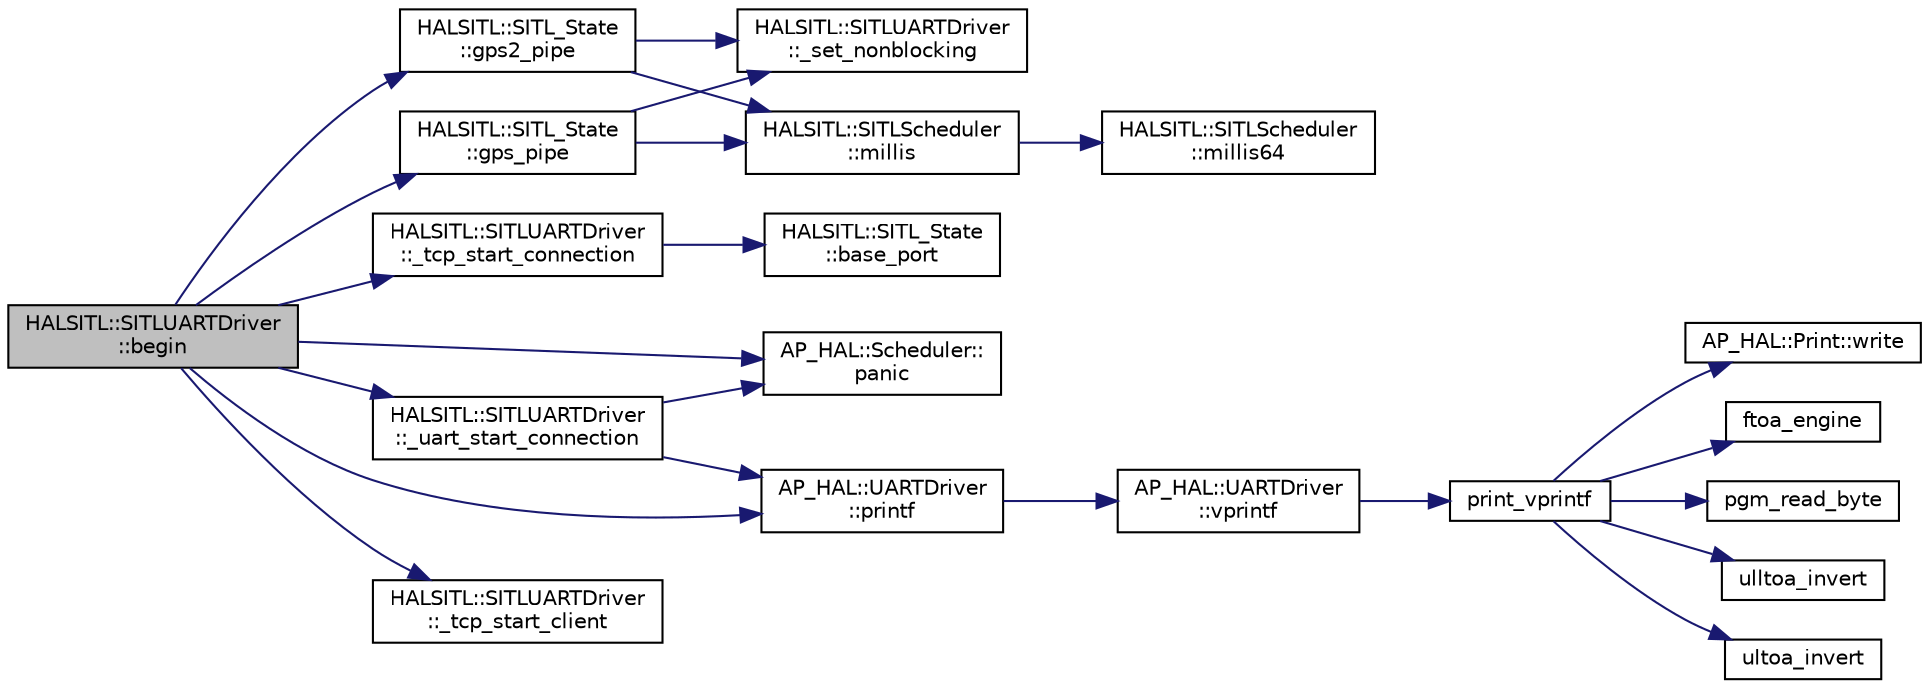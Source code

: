 digraph "HALSITL::SITLUARTDriver::begin"
{
 // INTERACTIVE_SVG=YES
  edge [fontname="Helvetica",fontsize="10",labelfontname="Helvetica",labelfontsize="10"];
  node [fontname="Helvetica",fontsize="10",shape=record];
  rankdir="LR";
  Node1 [label="HALSITL::SITLUARTDriver\l::begin",height=0.2,width=0.4,color="black", fillcolor="grey75", style="filled", fontcolor="black"];
  Node1 -> Node2 [color="midnightblue",fontsize="10",style="solid",fontname="Helvetica"];
  Node2 [label="HALSITL::SITL_State\l::gps_pipe",height=0.2,width=0.4,color="black", fillcolor="white", style="filled",URL="$classHALSITL_1_1SITL__State.html#a57e8a50d102e4af110bb5701bd5a9a8b"];
  Node2 -> Node3 [color="midnightblue",fontsize="10",style="solid",fontname="Helvetica"];
  Node3 [label="HALSITL::SITLScheduler\l::millis",height=0.2,width=0.4,color="black", fillcolor="white", style="filled",URL="$classHALSITL_1_1SITLScheduler.html#a2ccbecf98819cc56688e612e35ac88a3"];
  Node3 -> Node4 [color="midnightblue",fontsize="10",style="solid",fontname="Helvetica"];
  Node4 [label="HALSITL::SITLScheduler\l::millis64",height=0.2,width=0.4,color="black", fillcolor="white", style="filled",URL="$classHALSITL_1_1SITLScheduler.html#a5c579b0b0bba800b723713fad5e66010"];
  Node2 -> Node5 [color="midnightblue",fontsize="10",style="solid",fontname="Helvetica"];
  Node5 [label="HALSITL::SITLUARTDriver\l::_set_nonblocking",height=0.2,width=0.4,color="black", fillcolor="white", style="filled",URL="$classHALSITL_1_1SITLUARTDriver.html#a3fa6a0d092196114f352e2f376425169"];
  Node1 -> Node6 [color="midnightblue",fontsize="10",style="solid",fontname="Helvetica"];
  Node6 [label="HALSITL::SITL_State\l::gps2_pipe",height=0.2,width=0.4,color="black", fillcolor="white", style="filled",URL="$classHALSITL_1_1SITL__State.html#ac8fc11db5fb88d100f2bd0af12ceb603"];
  Node6 -> Node3 [color="midnightblue",fontsize="10",style="solid",fontname="Helvetica"];
  Node6 -> Node5 [color="midnightblue",fontsize="10",style="solid",fontname="Helvetica"];
  Node1 -> Node7 [color="midnightblue",fontsize="10",style="solid",fontname="Helvetica"];
  Node7 [label="HALSITL::SITLUARTDriver\l::_tcp_start_connection",height=0.2,width=0.4,color="black", fillcolor="white", style="filled",URL="$classHALSITL_1_1SITLUARTDriver.html#a3e766dd16cc5557fcf46e46c20bc6093"];
  Node7 -> Node8 [color="midnightblue",fontsize="10",style="solid",fontname="Helvetica"];
  Node8 [label="HALSITL::SITL_State\l::base_port",height=0.2,width=0.4,color="black", fillcolor="white", style="filled",URL="$classHALSITL_1_1SITL__State.html#a31f6d147c6dc3954eb1ec0a535a85014"];
  Node1 -> Node9 [color="midnightblue",fontsize="10",style="solid",fontname="Helvetica"];
  Node9 [label="AP_HAL::Scheduler::\lpanic",height=0.2,width=0.4,color="black", fillcolor="white", style="filled",URL="$classAP__HAL_1_1Scheduler.html#ac08c02070405b6cc1d7241025acb5101"];
  Node1 -> Node10 [color="midnightblue",fontsize="10",style="solid",fontname="Helvetica"];
  Node10 [label="HALSITL::SITLUARTDriver\l::_tcp_start_client",height=0.2,width=0.4,color="black", fillcolor="white", style="filled",URL="$classHALSITL_1_1SITLUARTDriver.html#a17abc57577ffd4d90a01610f1bb2d9e4"];
  Node1 -> Node11 [color="midnightblue",fontsize="10",style="solid",fontname="Helvetica"];
  Node11 [label="AP_HAL::UARTDriver\l::printf",height=0.2,width=0.4,color="black", fillcolor="white", style="filled",URL="$classAP__HAL_1_1UARTDriver.html#a65c7824b8877f7a2f79365c8ffae8f56"];
  Node11 -> Node12 [color="midnightblue",fontsize="10",style="solid",fontname="Helvetica"];
  Node12 [label="AP_HAL::UARTDriver\l::vprintf",height=0.2,width=0.4,color="black", fillcolor="white", style="filled",URL="$classAP__HAL_1_1UARTDriver.html#aa8abfb6d6641299472c29ac1edde559f"];
  Node12 -> Node13 [color="midnightblue",fontsize="10",style="solid",fontname="Helvetica"];
  Node13 [label="print_vprintf",height=0.2,width=0.4,color="black", fillcolor="white", style="filled",URL="$print__vprintf_8cpp.html#a473b9349f4b086b552a21eb8fe057016"];
  Node13 -> Node14 [color="midnightblue",fontsize="10",style="solid",fontname="Helvetica"];
  Node14 [label="AP_HAL::Print::write",height=0.2,width=0.4,color="black", fillcolor="white", style="filled",URL="$classAP__HAL_1_1Print.html#acc65391952a43334f8f5c9bef341f501"];
  Node13 -> Node15 [color="midnightblue",fontsize="10",style="solid",fontname="Helvetica"];
  Node15 [label="ftoa_engine",height=0.2,width=0.4,color="black", fillcolor="white", style="filled",URL="$ftoa__engine_8cpp.html#a1c28234da8f20b43c85890d4bb452947"];
  Node13 -> Node16 [color="midnightblue",fontsize="10",style="solid",fontname="Helvetica"];
  Node16 [label="pgm_read_byte",height=0.2,width=0.4,color="black", fillcolor="white", style="filled",URL="$AP__Progmem_8h.html#a1514e0408e036062b4af844baaf567da"];
  Node13 -> Node17 [color="midnightblue",fontsize="10",style="solid",fontname="Helvetica"];
  Node17 [label="ulltoa_invert",height=0.2,width=0.4,color="black", fillcolor="white", style="filled",URL="$utoa__invert_8cpp.html#a34926f552460b47c414ec4d83b32815c"];
  Node13 -> Node18 [color="midnightblue",fontsize="10",style="solid",fontname="Helvetica"];
  Node18 [label="ultoa_invert",height=0.2,width=0.4,color="black", fillcolor="white", style="filled",URL="$utoa__invert_8cpp.html#a5d99bba8e697c1e11da489d88fca8559"];
  Node1 -> Node19 [color="midnightblue",fontsize="10",style="solid",fontname="Helvetica"];
  Node19 [label="HALSITL::SITLUARTDriver\l::_uart_start_connection",height=0.2,width=0.4,color="black", fillcolor="white", style="filled",URL="$classHALSITL_1_1SITLUARTDriver.html#adb62d2dd417b303dc43534ad07a9ef6a"];
  Node19 -> Node11 [color="midnightblue",fontsize="10",style="solid",fontname="Helvetica"];
  Node19 -> Node9 [color="midnightblue",fontsize="10",style="solid",fontname="Helvetica"];
}
